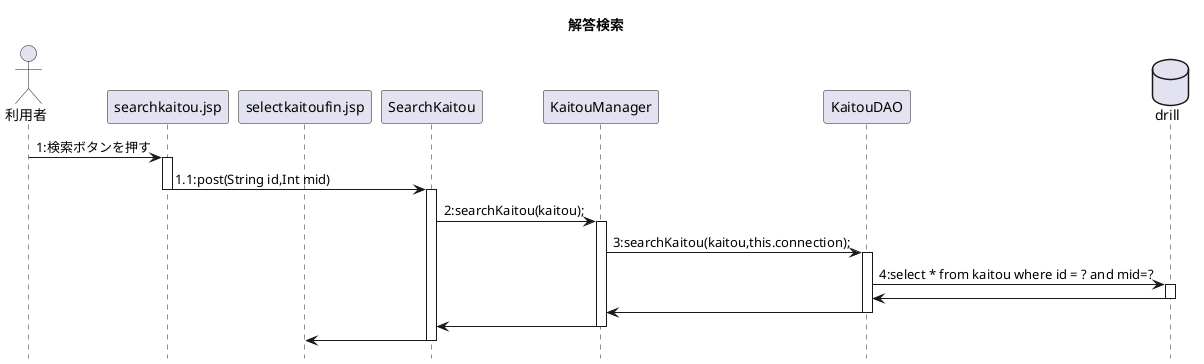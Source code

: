 @startuml .
title 解答検索
hide footbox
'これで囲むとコメントをかけます'

'登場するオブジェクトを宣言 as でpuファイル上の略称を設定'
actor 利用者 as actor
participant searchkaitou.jsp as start
participant selectkaitoufin.jsp as finish
participant SearchKaitou as controller
participant KaitouManager as service
participant KaitouDAO as dao
database drill as informations

'やじるしを記述'
actor -> start : 1:検索ボタンを押す
'矢印の先端から四角をactivateで生成'
activate start

'矢印を発生'
start -> controller : 1.1:post(String id,Int mid) 
'矢印の根本=四角の終了をdeactivateで記述'
deactivate start
activate controller


controller -> service : 2:searchKaitou(kaitou);
activate service

'メソッド名はCamelCaseで基本書きます'
service -> dao : 3:searchKaitou(kaitou,this.connection);
activate dao

dao -> informations : 4:select * from kaitou where id = ? and mid=?

activate informations
informations -> dao
deactivate informations
'戻りの場合はdeactivateが根本側になるのに注意'
dao -> service : 
deactivate dao

service -> controller : 
deactivate service


controller -> finish : 
deactivate controller


@enduml
Footer
© 2022 GitHub, Inc.
Footer navigation